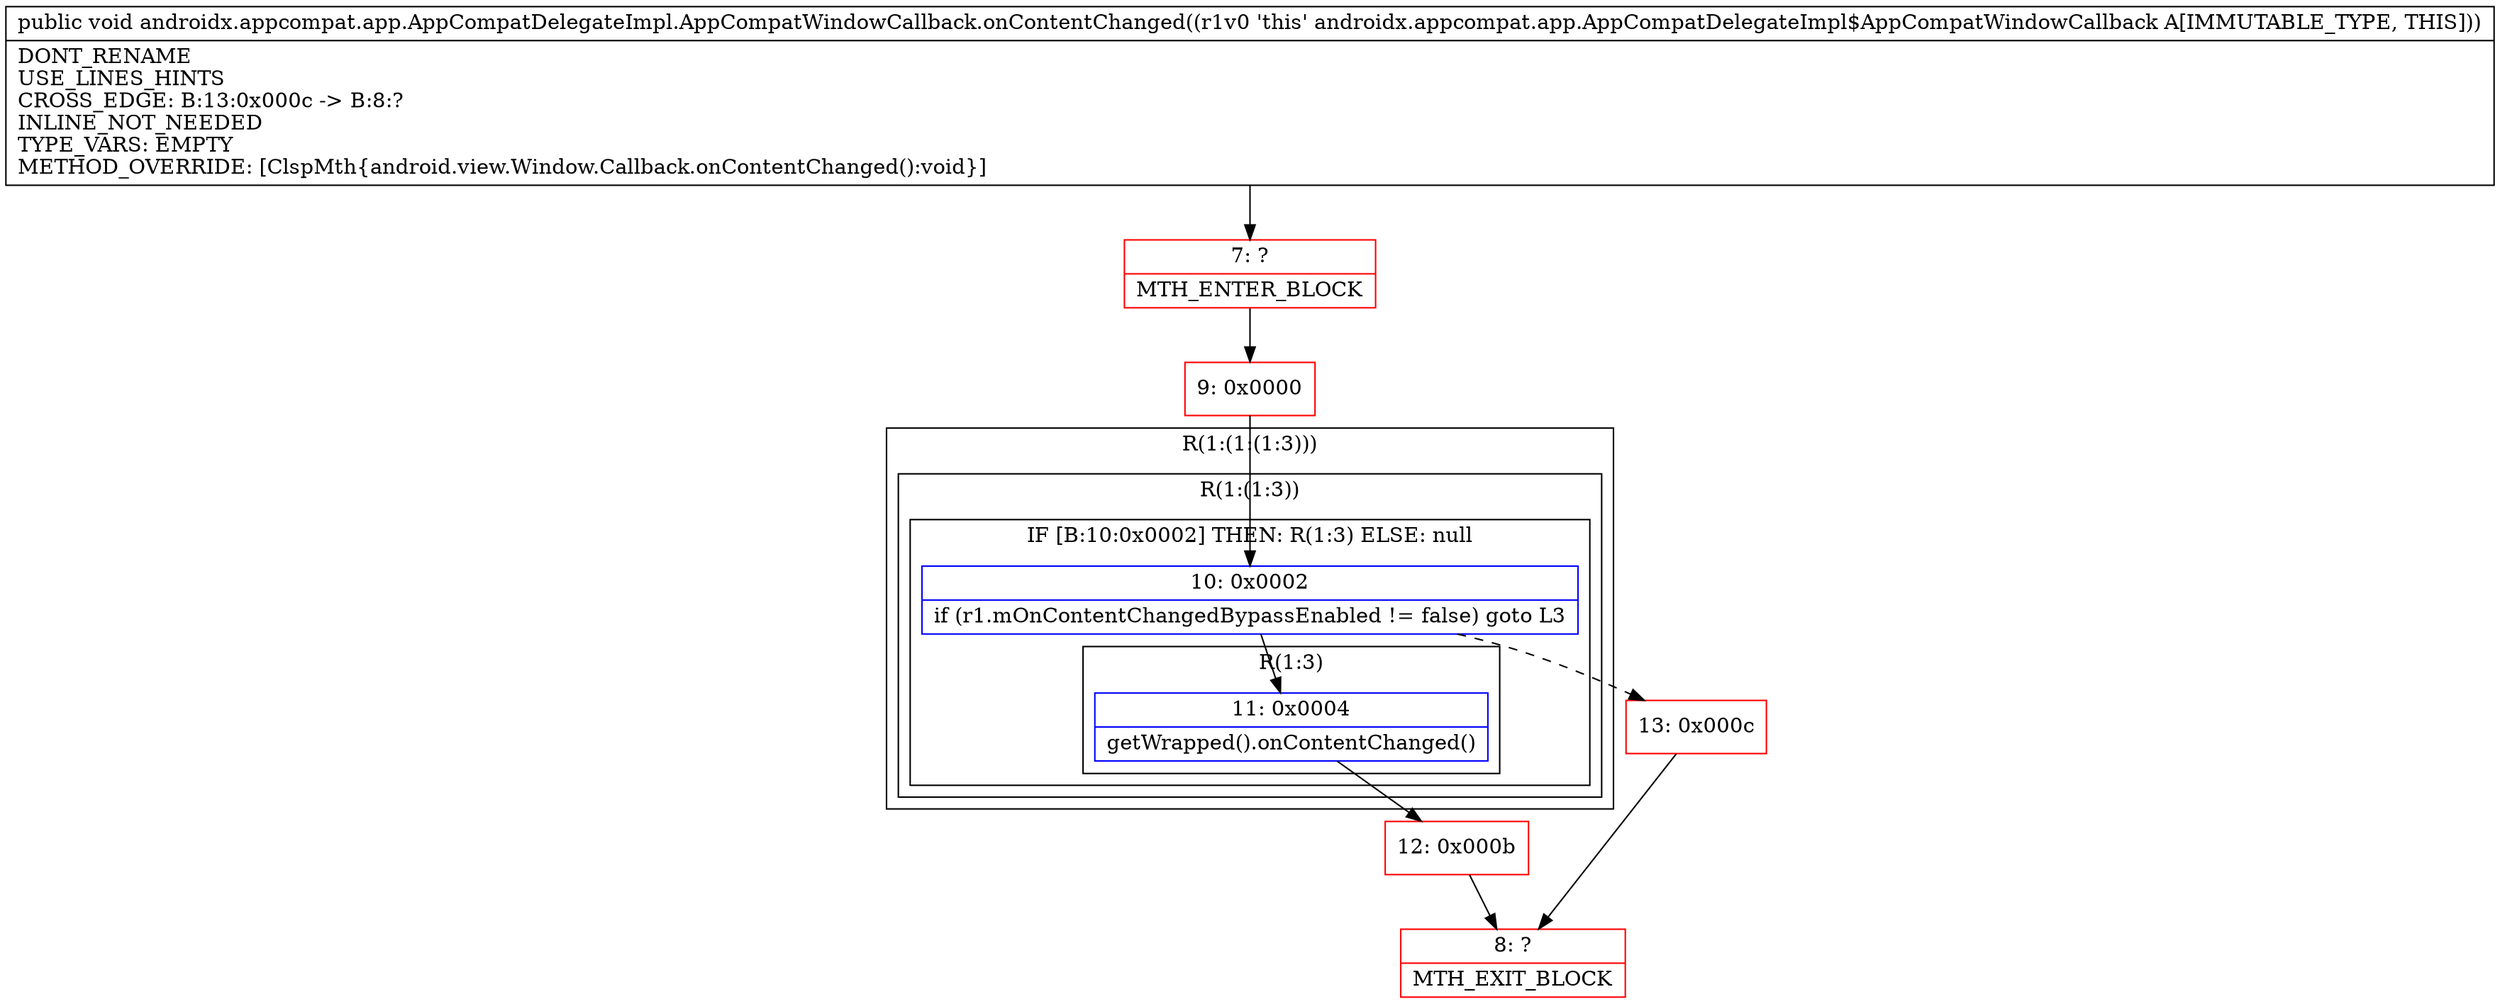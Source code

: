 digraph "CFG forandroidx.appcompat.app.AppCompatDelegateImpl.AppCompatWindowCallback.onContentChanged()V" {
subgraph cluster_Region_397492521 {
label = "R(1:(1:(1:3)))";
node [shape=record,color=blue];
subgraph cluster_Region_1674802326 {
label = "R(1:(1:3))";
node [shape=record,color=blue];
subgraph cluster_IfRegion_1996391020 {
label = "IF [B:10:0x0002] THEN: R(1:3) ELSE: null";
node [shape=record,color=blue];
Node_10 [shape=record,label="{10\:\ 0x0002|if (r1.mOnContentChangedBypassEnabled != false) goto L3\l}"];
subgraph cluster_Region_438431256 {
label = "R(1:3)";
node [shape=record,color=blue];
Node_11 [shape=record,label="{11\:\ 0x0004|getWrapped().onContentChanged()\l}"];
}
}
}
}
Node_7 [shape=record,color=red,label="{7\:\ ?|MTH_ENTER_BLOCK\l}"];
Node_9 [shape=record,color=red,label="{9\:\ 0x0000}"];
Node_12 [shape=record,color=red,label="{12\:\ 0x000b}"];
Node_8 [shape=record,color=red,label="{8\:\ ?|MTH_EXIT_BLOCK\l}"];
Node_13 [shape=record,color=red,label="{13\:\ 0x000c}"];
MethodNode[shape=record,label="{public void androidx.appcompat.app.AppCompatDelegateImpl.AppCompatWindowCallback.onContentChanged((r1v0 'this' androidx.appcompat.app.AppCompatDelegateImpl$AppCompatWindowCallback A[IMMUTABLE_TYPE, THIS]))  | DONT_RENAME\lUSE_LINES_HINTS\lCROSS_EDGE: B:13:0x000c \-\> B:8:?\lINLINE_NOT_NEEDED\lTYPE_VARS: EMPTY\lMETHOD_OVERRIDE: [ClspMth\{android.view.Window.Callback.onContentChanged():void\}]\l}"];
MethodNode -> Node_7;Node_10 -> Node_11;
Node_10 -> Node_13[style=dashed];
Node_11 -> Node_12;
Node_7 -> Node_9;
Node_9 -> Node_10;
Node_12 -> Node_8;
Node_13 -> Node_8;
}

